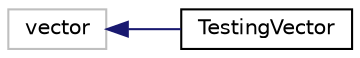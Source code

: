 digraph "Graphical Class Hierarchy"
{
  edge [fontname="Helvetica",fontsize="10",labelfontname="Helvetica",labelfontsize="10"];
  node [fontname="Helvetica",fontsize="10",shape=record];
  rankdir="LR";
  Node41 [label="vector",height=0.2,width=0.4,color="grey75", fillcolor="white", style="filled"];
  Node41 -> Node0 [dir="back",color="midnightblue",fontsize="10",style="solid",fontname="Helvetica"];
  Node0 [label="TestingVector",height=0.2,width=0.4,color="black", fillcolor="white", style="filled",URL="$classTestingVector.html"];
}
